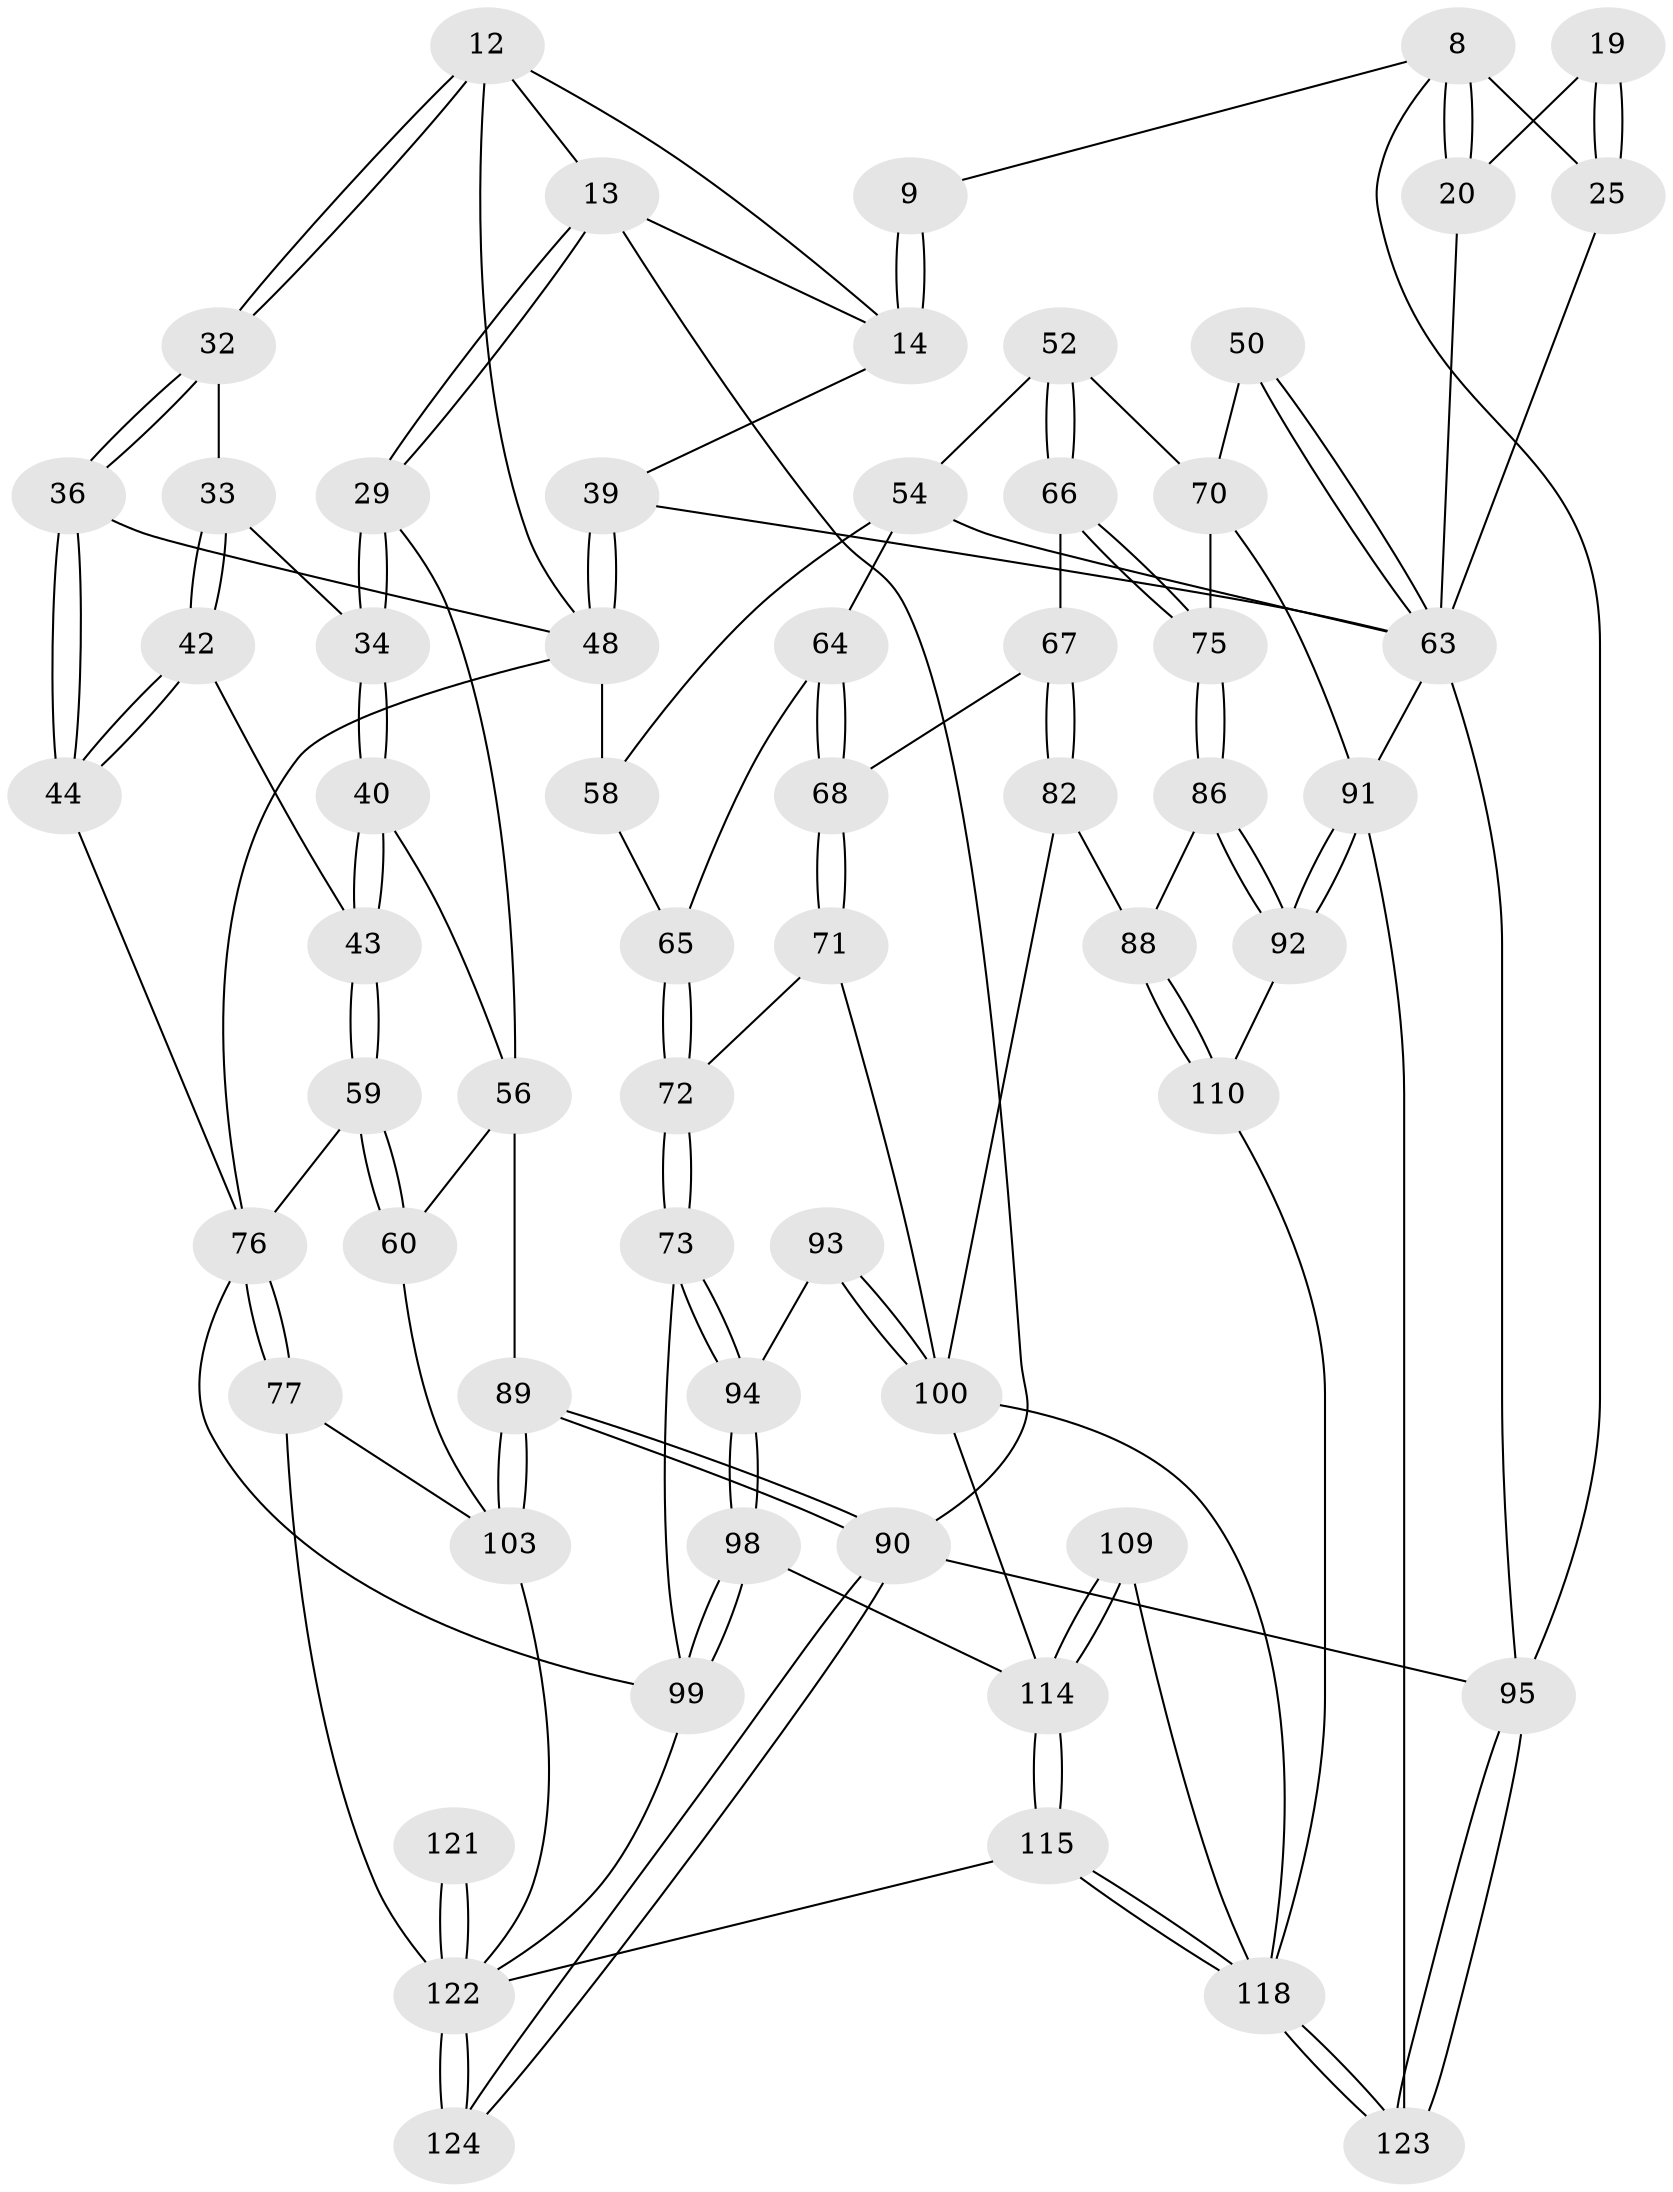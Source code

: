 // original degree distribution, {3: 0.016129032258064516, 6: 0.1935483870967742, 4: 0.20967741935483872, 5: 0.5806451612903226}
// Generated by graph-tools (version 1.1) at 2025/02/03/09/25 05:02:22]
// undirected, 62 vertices, 145 edges
graph export_dot {
graph [start="1"]
  node [color=gray90,style=filled];
  8 [pos="+0.6232885202206703+0.08447846403430077",super="+7"];
  9 [pos="+0.6097688091445973+0.08089848059711398"];
  12 [pos="+0.24595160452417633+0.17220633574866318",super="+11"];
  13 [pos="+0.21321566937439052+0.16787888364916975",super="+4"];
  14 [pos="+0.5323026156708939+0.1926450453841384",super="+10+6"];
  19 [pos="+0.7752999770201927+0.09092900983555506"];
  20 [pos="+0.7245896795562232+0.15194621113693463"];
  25 [pos="+1+0.25047831150761485",super="+18"];
  29 [pos="+0.10927444353315618+0.1859607288527548"];
  32 [pos="+0.27382860121933417+0.3103026434813724"];
  33 [pos="+0.2681697495807965+0.316094796862297"];
  34 [pos="+0.17626814273866492+0.33254320452318636"];
  36 [pos="+0.3309118925030538+0.33766457012995615"];
  39 [pos="+0.554258845908865+0.38482486199375654",super="+23+24+27"];
  40 [pos="+0.15353201163933874+0.4123340890018188"];
  42 [pos="+0.23562423916655406+0.3991375717172117"];
  43 [pos="+0.16399416539440567+0.42447905385497964"];
  44 [pos="+0.3496158705963998+0.4640863187332125"];
  48 [pos="+0.5477464399822664+0.4147808306377513",super="+46+37"];
  50 [pos="+0.8128738068414808+0.4676776219442235"];
  52 [pos="+0.7450276855216185+0.4825643235038729"];
  54 [pos="+0.5946986393900402+0.47111626961466285",super="+53"];
  56 [pos="+0+0.4490912054439714",super="+41"];
  58 [pos="+0.46318129326427954+0.490631361122144",super="+55"];
  59 [pos="+0.17076347654500162+0.5263432013782908"];
  60 [pos="+0.13137849816378003+0.5622821939771815"];
  63 [pos="+1+0.4353321606651728",super="+15+16+49+26"];
  64 [pos="+0.5879460611772234+0.5251680453411132"];
  65 [pos="+0.5530272145822273+0.5457370076980232"];
  66 [pos="+0.7388429672333041+0.543273955872383"];
  67 [pos="+0.7185371223171104+0.5708095180350418"];
  68 [pos="+0.6588061289169855+0.5920295112659911"];
  70 [pos="+0.9667618293996759+0.5710231235269891",super="+51"];
  71 [pos="+0.6217491241375611+0.6244230971840714"];
  72 [pos="+0.5530375653139189+0.5732221854589012"];
  73 [pos="+0.4464727766795504+0.6451730685321039"];
  75 [pos="+0.8604989946967341+0.6145174467319148"];
  76 [pos="+0.2375941487320128+0.7317067603309952",super="+62+61"];
  77 [pos="+0.2031386299400974+0.7472593776309506"];
  82 [pos="+0.7555020329812585+0.7456443110447387"];
  86 [pos="+0.848580797018993+0.6697507546809744"];
  88 [pos="+0.763272883798852+0.7472124123374312",super="+87"];
  89 [pos="+0+0.8340627147060912",super="+81+57+31"];
  90 [pos="+0+1",super="+3"];
  91 [pos="+1+0.7245164327248734",super="+69"];
  92 [pos="+1+0.7523741985800085"];
  93 [pos="+0.5122079248733332+0.6941897990793023"];
  94 [pos="+0.5050155433696982+0.6922373146228162"];
  95 [pos="+1+1",super="+2"];
  98 [pos="+0.4425786524391224+0.822558564442822"];
  99 [pos="+0.4004290199774699+0.8353550164080334",super="+80+74"];
  100 [pos="+0.5624599125629366+0.7700789471287549",super="+84+85"];
  103 [pos="+0+0.8312999211024874",super="+78+79"];
  109 [pos="+0.5903898342715375+0.869406243530942"];
  110 [pos="+0.8469198166791426+0.8333997248947665",super="+97"];
  114 [pos="+0.5465254213764623+0.9959544922577058",super="+102+101"];
  115 [pos="+0.5277861609100699+1"];
  118 [pos="+0.6026191969465622+1",super="+112+108+111"];
  121 [pos="+0.2416307757005911+0.966153674566391",super="+119"];
  122 [pos="+0.3242188045563973+1",super="+116+104+105+120"];
  123 [pos="+0.8906568539644194+1",super="+117+96"];
  124 [pos="+0+1"];
  8 -- 9;
  8 -- 20;
  8 -- 20;
  8 -- 25;
  8 -- 95;
  9 -- 14 [weight=2];
  9 -- 14;
  12 -- 13;
  12 -- 32;
  12 -- 32;
  12 -- 48;
  12 -- 14;
  13 -- 29;
  13 -- 29;
  13 -- 90;
  13 -- 14;
  14 -- 39;
  19 -- 20;
  19 -- 25 [weight=2];
  19 -- 25;
  20 -- 63;
  25 -- 63 [weight=2];
  29 -- 34;
  29 -- 34;
  29 -- 56;
  32 -- 33;
  32 -- 36;
  32 -- 36;
  33 -- 34;
  33 -- 42;
  33 -- 42;
  34 -- 40;
  34 -- 40;
  36 -- 44;
  36 -- 44;
  36 -- 48;
  39 -- 48 [weight=4];
  39 -- 48;
  39 -- 63;
  40 -- 43;
  40 -- 43;
  40 -- 56;
  42 -- 43;
  42 -- 44;
  42 -- 44;
  43 -- 59;
  43 -- 59;
  44 -- 76;
  48 -- 58 [weight=2];
  48 -- 76;
  50 -- 63 [weight=2];
  50 -- 63;
  50 -- 70;
  52 -- 66;
  52 -- 66;
  52 -- 54;
  52 -- 70;
  54 -- 64;
  54 -- 63;
  54 -- 58;
  56 -- 60;
  56 -- 89 [weight=2];
  58 -- 65;
  59 -- 60;
  59 -- 60;
  59 -- 76;
  60 -- 103;
  63 -- 95;
  63 -- 91;
  64 -- 65;
  64 -- 68;
  64 -- 68;
  65 -- 72;
  65 -- 72;
  66 -- 67;
  66 -- 75;
  66 -- 75;
  67 -- 68;
  67 -- 82;
  67 -- 82;
  68 -- 71;
  68 -- 71;
  70 -- 75;
  70 -- 91;
  71 -- 72;
  71 -- 100;
  72 -- 73;
  72 -- 73;
  73 -- 94;
  73 -- 94;
  73 -- 99;
  75 -- 86;
  75 -- 86;
  76 -- 77;
  76 -- 77;
  76 -- 99 [weight=2];
  77 -- 103;
  77 -- 122;
  82 -- 88;
  82 -- 100;
  86 -- 92;
  86 -- 92;
  86 -- 88;
  88 -- 110 [weight=2];
  88 -- 110;
  89 -- 90 [weight=2];
  89 -- 90;
  89 -- 103 [weight=2];
  89 -- 103;
  90 -- 124;
  90 -- 124;
  90 -- 95 [weight=2];
  91 -- 92;
  91 -- 92;
  91 -- 123;
  92 -- 110;
  93 -- 94;
  93 -- 100 [weight=2];
  93 -- 100;
  94 -- 98;
  94 -- 98;
  95 -- 123 [weight=2];
  95 -- 123;
  98 -- 99;
  98 -- 99;
  98 -- 114;
  99 -- 122;
  100 -- 114;
  100 -- 118;
  103 -- 122;
  109 -- 114 [weight=2];
  109 -- 114;
  109 -- 118;
  110 -- 118;
  114 -- 115;
  114 -- 115;
  115 -- 118;
  115 -- 118;
  115 -- 122;
  118 -- 123 [weight=2];
  118 -- 123;
  121 -- 122 [weight=4];
  121 -- 122;
  122 -- 124 [weight=2];
  122 -- 124;
}
